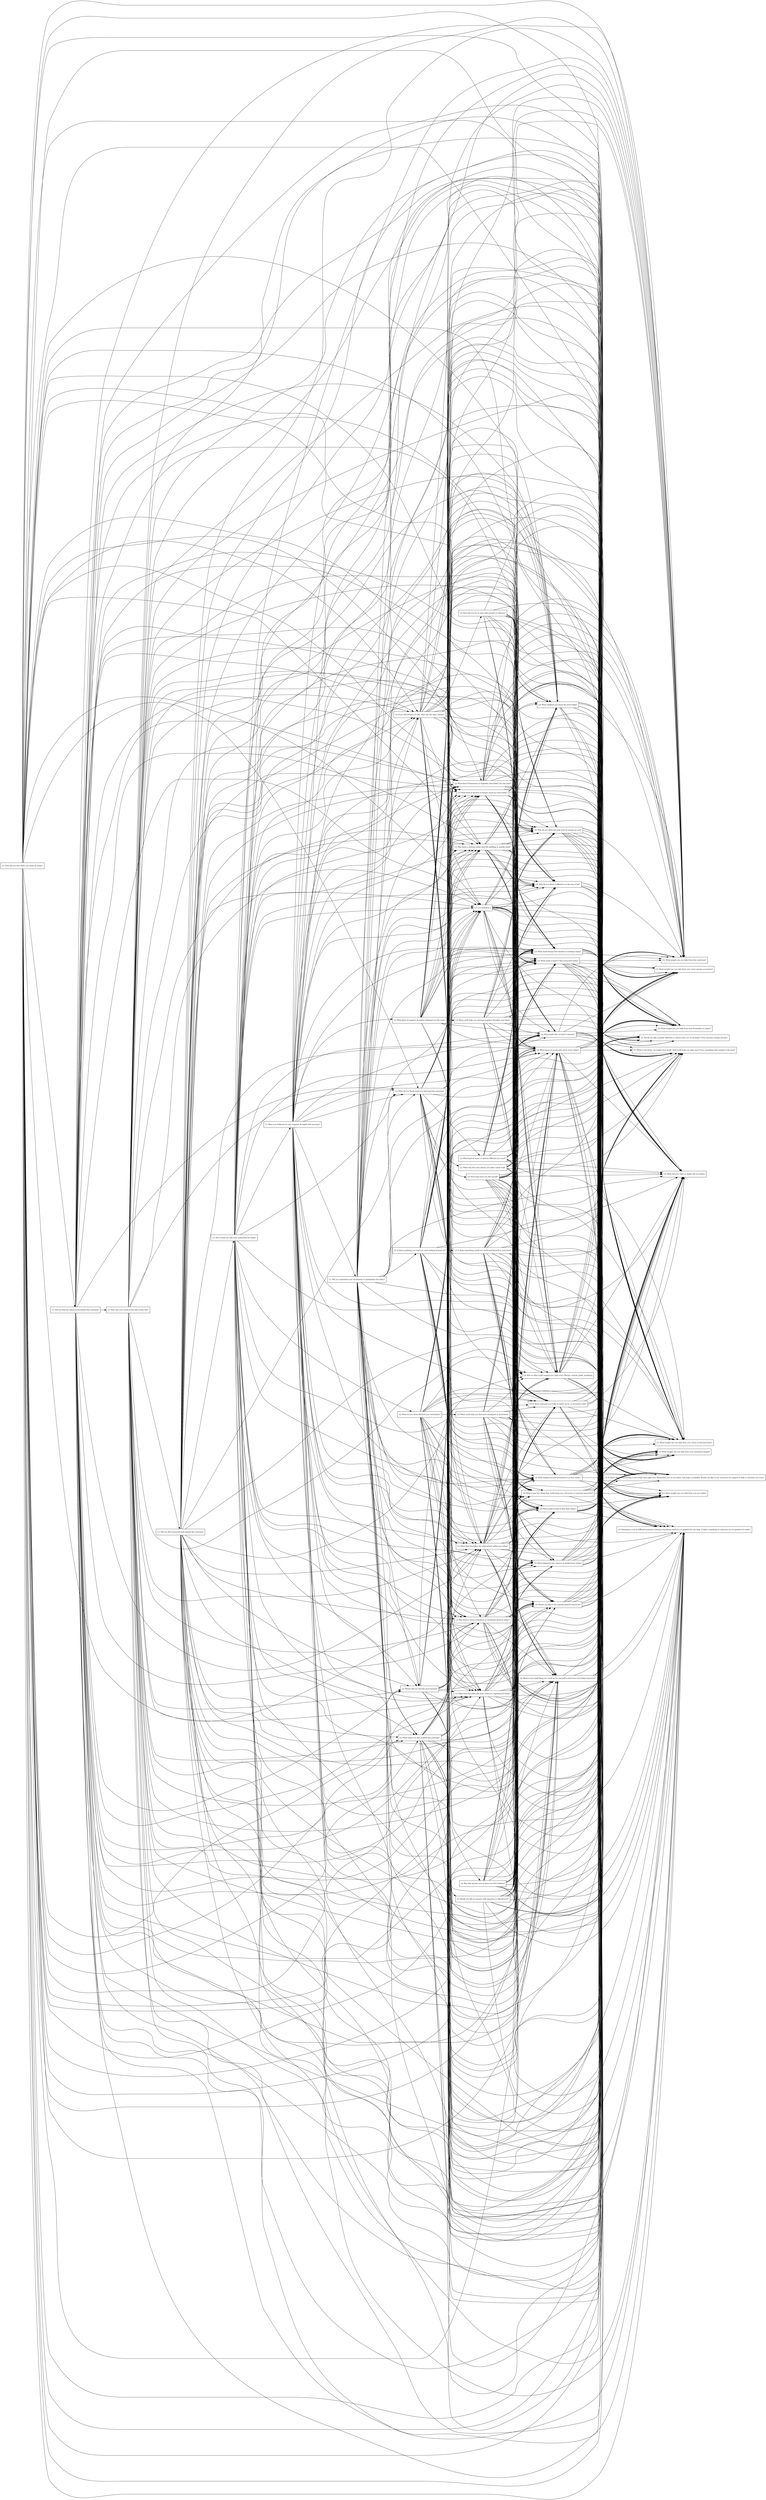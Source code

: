 digraph ZenFlow {
  rankdir=LR;
  node [shape=box, fontsize=10];
  L1_1 [label="L1: How did you feel when you woke up today?"];
  L1_2 [label="L1: Did you feel any physical discomfort this morning?"];
  L1_3 [label="L1: How was your mood at the start of the day?"];
  L1_4 [label="L1: Did you feel connected with people this morning?"];
  L1_5 [label="L1: How would you rate your motivation for today?"];
  L1_6 [label="L1: Were you bothered by any negative thoughts this morning?"];
  L1_7 [label="L1: Did you experience any excitement or anticipation for today?"];
  L2_1 [label="L2: What do you think made you feel tired this morning?"];
  L2_2 [label="L2: Where did you feel the most tension?"];
  L2_3 [label="L2: If you felt anxious or sad, what was the main reason?"];
  L2_4 [label="L2: What made you feel isolated this morning?"];
  L2_5 [label="L2: What do you think affected your motivation?"];
  L2_6 [label="L2: What kind of negative thoughts bothered you the most?"];
  L2_7 [label="L2: Is there anything you wish you were looking forward to?"];
  L3_1 [label="L3: What was the main reason you didn't sleep well?"];
  L3_2 [label="L3: What kind of stress or worries affected you most?"];
  L3_3 [label="L3: How long have you felt unwell?"];
  L3_4 [label="L3: Was this tension new or have you felt it before?"];
  L3_5 [label="L3: How did you try to cope with anxiety or sadness?"];
  L3_6 [label="L3: Would you like to connect with someone or talk about it?"];
  L3_7 [label="L3: What could help you feel more energized or motivated?"];
  L3_8 [label="L3: What could help you manage negative thoughts next time?"];
  L3_9 [label="L3: Is there something small you could look forward to tomorrow?"];
  L3_Anxious_Tension_2 [label="L3: What best describes the inner state you experienced today?"];
  L3_Calm_Clarity_Gratitude_6 [label="L3: What best describes the atmosphere within you today?"];
  L3_Confusion_1 [label="L3: L3-Confusion-1"];
  L3_Disconnected_7 [label="L3: Was there a sense of distance or emotional absence today?"];
  L3_Frustration_Anger_3 [label="L3: What kind of tension or friction stood out most today?"];
  L3_Joy_5 [label="L3: Was there a moment today that felt uplifting or quietly good?"];
  L3_Overload_Sadness_4 [label="L3: What kind of heaviness or depletion described your day best?"];
  L4_1 [label="L4: What is one small thing you could do for yourself to feel even a bit better tomorrow?"];
  L4_2 [label="L4: Who or what could support you right now? (Person, activity, habit, anything)"];
  L4_3 [label="L4: Would you like to set a gentle goal for tomorrow?"];
  L4_4 [label="L4: Is there someone you’d like to reach out to, or reconnect with?"];
  L4_5 [label="L4: What is one tiny thing that could bring you a bit of joy or meaning tomorrow?"];
  L4_Anxious_Tension_1 [label="L4: What triggered your tension or restlessness today?"];
  L4_Anxious_Tension_2 [label="L4: Why do you think it affected you the way it did?"];
  L4_Calm_Clarity_Gratitude_1 [label="L4: What helped you feel grounded or at ease today?"];
  L4_Confusion_1 [label="L4: What made it hard to feel clear today?"];
  L4_Disconnected_1 [label="L4: What made it hard to feel connected today?"];
  L4_Frustration_Anger_1 [label="L4: What made things feel blocked or irritating today?"];
  L4_Frustration_Anger_2 [label="L4: What made this so hard to tolerate?"];
  L4_Joy_1 [label="L4: What gave you a genuine sense of joy today?"];
  L4_Overload_Sadness_1 [label="L4: What weighed you down the most today?"];
  L4_Overload_Sadness_2 [label="L4: Why do you think this had such an impact on you?"];
  L5_1 [label="L5: It seems like you're having a very tough time right now. Remember, you're not alone, and help is available. Would you like to see resources for support or talk to someone you trust?"];
  L5_2 [label="L5: What is one thing—no matter how small—that could help you right now? Even something that worked in the past?"];
  L5_3 [label="L5: Would you like a gentle reflection or advice from our AI assistant? (Your answers remain private.)"];
  L5_4 [label="L5: Sometimes even in difficult moments, noticing something small you’re grateful for can help. Is there something or someone you’re grateful for today?"];
  L5_Anxious_Tension [label="L5: What insight can you take from your inner tension or anxiety?"];
  L5_Calm_Clarity_Gratitude [label="L5: What did your calm or clarity tell you today?"];
  L5_Confusion [label="L5: What insight can you take from this confusion?"];
  L5_Disconnected [label="L5: What insight can you take from your sense of disconnection?"];
  L5_Frustration_Anger [label="L5: What insight can you take from your frustration or anger?"];
  L5_Joy [label="L5: What insight can you take from your joy today?"];
  L5_Sadness_Overload [label="L5: What insight can you take from your emotional weight?"];
  L1_1 -> L2_1;
  L1_2 -> L2_1;
  L1_3 -> L2_1;
  L1_4 -> L2_1;
  L1_5 -> L2_1;
  L1_6 -> L2_1;
  L1_7 -> L2_1;
  L1_1 -> L2_2;
  L1_2 -> L2_2;
  L1_3 -> L2_2;
  L1_4 -> L2_2;
  L1_5 -> L2_2;
  L1_6 -> L2_2;
  L1_7 -> L2_2;
  L1_1 -> L2_3;
  L1_2 -> L2_3;
  L1_3 -> L2_3;
  L1_4 -> L2_3;
  L1_5 -> L2_3;
  L1_6 -> L2_3;
  L1_7 -> L2_3;
  L1_1 -> L2_4;
  L1_2 -> L2_4;
  L1_3 -> L2_4;
  L1_4 -> L2_4;
  L1_5 -> L2_4;
  L1_6 -> L2_4;
  L1_7 -> L2_4;
  L1_1 -> L3_Confusion_1;
  L1_2 -> L3_Confusion_1;
  L1_3 -> L3_Confusion_1;
  L1_4 -> L3_Confusion_1;
  L2_1 -> L3_Confusion_1;
  L2_2 -> L3_Confusion_1;
  L2_3 -> L3_Confusion_1;
  L2_4 -> L3_Confusion_1;
  L1_5 -> L3_Confusion_1;
  L1_6 -> L3_Confusion_1;
  L1_7 -> L3_Confusion_1;
  L2_5 -> L3_Confusion_1;
  L2_6 -> L3_Confusion_1;
  L2_7 -> L3_Confusion_1;
  L1_1 -> L3_Anxious_Tension_2;
  L1_2 -> L3_Anxious_Tension_2;
  L1_3 -> L3_Anxious_Tension_2;
  L1_4 -> L3_Anxious_Tension_2;
  L2_1 -> L3_Anxious_Tension_2;
  L2_2 -> L3_Anxious_Tension_2;
  L2_3 -> L3_Anxious_Tension_2;
  L2_4 -> L3_Anxious_Tension_2;
  L1_5 -> L3_Anxious_Tension_2;
  L1_6 -> L3_Anxious_Tension_2;
  L1_7 -> L3_Anxious_Tension_2;
  L2_5 -> L3_Anxious_Tension_2;
  L2_6 -> L3_Anxious_Tension_2;
  L2_7 -> L3_Anxious_Tension_2;
  L1_1 -> L3_Frustration_Anger_3;
  L1_2 -> L3_Frustration_Anger_3;
  L1_3 -> L3_Frustration_Anger_3;
  L1_4 -> L3_Frustration_Anger_3;
  L2_1 -> L3_Frustration_Anger_3;
  L2_2 -> L3_Frustration_Anger_3;
  L2_3 -> L3_Frustration_Anger_3;
  L2_4 -> L3_Frustration_Anger_3;
  L1_5 -> L3_Frustration_Anger_3;
  L1_6 -> L3_Frustration_Anger_3;
  L1_7 -> L3_Frustration_Anger_3;
  L2_5 -> L3_Frustration_Anger_3;
  L2_6 -> L3_Frustration_Anger_3;
  L2_7 -> L3_Frustration_Anger_3;
  L1_1 -> L3_Overload_Sadness_4;
  L1_2 -> L3_Overload_Sadness_4;
  L1_3 -> L3_Overload_Sadness_4;
  L1_4 -> L3_Overload_Sadness_4;
  L2_1 -> L3_Overload_Sadness_4;
  L2_2 -> L3_Overload_Sadness_4;
  L2_3 -> L3_Overload_Sadness_4;
  L2_4 -> L3_Overload_Sadness_4;
  L1_5 -> L3_Overload_Sadness_4;
  L1_6 -> L3_Overload_Sadness_4;
  L1_7 -> L3_Overload_Sadness_4;
  L2_5 -> L3_Overload_Sadness_4;
  L2_6 -> L3_Overload_Sadness_4;
  L2_7 -> L3_Overload_Sadness_4;
  L1_1 -> L3_Joy_5;
  L1_2 -> L3_Joy_5;
  L1_3 -> L3_Joy_5;
  L1_4 -> L3_Joy_5;
  L2_1 -> L3_Joy_5;
  L2_2 -> L3_Joy_5;
  L2_3 -> L3_Joy_5;
  L2_4 -> L3_Joy_5;
  L1_5 -> L3_Joy_5;
  L1_6 -> L3_Joy_5;
  L1_7 -> L3_Joy_5;
  L2_5 -> L3_Joy_5;
  L2_6 -> L3_Joy_5;
  L2_7 -> L3_Joy_5;
  L1_1 -> L3_Calm_Clarity_Gratitude_6;
  L1_2 -> L3_Calm_Clarity_Gratitude_6;
  L1_3 -> L3_Calm_Clarity_Gratitude_6;
  L1_4 -> L3_Calm_Clarity_Gratitude_6;
  L2_1 -> L3_Calm_Clarity_Gratitude_6;
  L2_2 -> L3_Calm_Clarity_Gratitude_6;
  L2_3 -> L3_Calm_Clarity_Gratitude_6;
  L2_4 -> L3_Calm_Clarity_Gratitude_6;
  L1_5 -> L3_Calm_Clarity_Gratitude_6;
  L1_6 -> L3_Calm_Clarity_Gratitude_6;
  L1_7 -> L3_Calm_Clarity_Gratitude_6;
  L2_5 -> L3_Calm_Clarity_Gratitude_6;
  L2_6 -> L3_Calm_Clarity_Gratitude_6;
  L2_7 -> L3_Calm_Clarity_Gratitude_6;
  L1_1 -> L3_Disconnected_7;
  L1_2 -> L3_Disconnected_7;
  L1_3 -> L3_Disconnected_7;
  L1_4 -> L3_Disconnected_7;
  L2_1 -> L3_Disconnected_7;
  L2_2 -> L3_Disconnected_7;
  L2_3 -> L3_Disconnected_7;
  L2_4 -> L3_Disconnected_7;
  L1_5 -> L3_Disconnected_7;
  L1_6 -> L3_Disconnected_7;
  L1_7 -> L3_Disconnected_7;
  L2_5 -> L3_Disconnected_7;
  L2_6 -> L3_Disconnected_7;
  L2_7 -> L3_Disconnected_7;
  L1_1 -> L4_Confusion_1;
  L1_2 -> L4_Confusion_1;
  L1_3 -> L4_Confusion_1;
  L1_4 -> L4_Confusion_1;
  L2_1 -> L4_Confusion_1;
  L2_2 -> L4_Confusion_1;
  L2_3 -> L4_Confusion_1;
  L2_4 -> L4_Confusion_1;
  L3_Confusion_1 -> L4_Confusion_1;
  L3_Anxious_Tension_2 -> L4_Confusion_1;
  L3_Frustration_Anger_3 -> L4_Confusion_1;
  L3_Overload_Sadness_4 -> L4_Confusion_1;
  L3_Joy_5 -> L4_Confusion_1;
  L3_Calm_Clarity_Gratitude_6 -> L4_Confusion_1;
  L3_Disconnected_7 -> L4_Confusion_1;
  L1_5 -> L4_Confusion_1;
  L1_6 -> L4_Confusion_1;
  L1_7 -> L4_Confusion_1;
  L2_5 -> L4_Confusion_1;
  L2_6 -> L4_Confusion_1;
  L2_7 -> L4_Confusion_1;
  L3_1 -> L4_Confusion_1;
  L3_2 -> L4_Confusion_1;
  L3_3 -> L4_Confusion_1;
  L3_4 -> L4_Confusion_1;
  L3_5 -> L4_Confusion_1;
  L3_6 -> L4_Confusion_1;
  L3_7 -> L4_Confusion_1;
  L3_8 -> L4_Confusion_1;
  L3_9 -> L4_Confusion_1;
  L1_1 -> L4_Anxious_Tension_1;
  L1_2 -> L4_Anxious_Tension_1;
  L1_3 -> L4_Anxious_Tension_1;
  L1_4 -> L4_Anxious_Tension_1;
  L2_1 -> L4_Anxious_Tension_1;
  L2_2 -> L4_Anxious_Tension_1;
  L2_3 -> L4_Anxious_Tension_1;
  L2_4 -> L4_Anxious_Tension_1;
  L3_Confusion_1 -> L4_Anxious_Tension_1;
  L3_Anxious_Tension_2 -> L4_Anxious_Tension_1;
  L3_Frustration_Anger_3 -> L4_Anxious_Tension_1;
  L3_Overload_Sadness_4 -> L4_Anxious_Tension_1;
  L3_Joy_5 -> L4_Anxious_Tension_1;
  L3_Calm_Clarity_Gratitude_6 -> L4_Anxious_Tension_1;
  L3_Disconnected_7 -> L4_Anxious_Tension_1;
  L1_5 -> L4_Anxious_Tension_1;
  L1_6 -> L4_Anxious_Tension_1;
  L1_7 -> L4_Anxious_Tension_1;
  L2_5 -> L4_Anxious_Tension_1;
  L2_6 -> L4_Anxious_Tension_1;
  L2_7 -> L4_Anxious_Tension_1;
  L3_1 -> L4_Anxious_Tension_1;
  L3_2 -> L4_Anxious_Tension_1;
  L3_3 -> L4_Anxious_Tension_1;
  L3_4 -> L4_Anxious_Tension_1;
  L3_5 -> L4_Anxious_Tension_1;
  L3_6 -> L4_Anxious_Tension_1;
  L3_7 -> L4_Anxious_Tension_1;
  L3_8 -> L4_Anxious_Tension_1;
  L3_9 -> L4_Anxious_Tension_1;
  L1_1 -> L4_Anxious_Tension_2;
  L1_2 -> L4_Anxious_Tension_2;
  L1_3 -> L4_Anxious_Tension_2;
  L1_4 -> L4_Anxious_Tension_2;
  L2_1 -> L4_Anxious_Tension_2;
  L2_2 -> L4_Anxious_Tension_2;
  L2_3 -> L4_Anxious_Tension_2;
  L2_4 -> L4_Anxious_Tension_2;
  L3_Confusion_1 -> L4_Anxious_Tension_2;
  L3_Anxious_Tension_2 -> L4_Anxious_Tension_2;
  L3_Frustration_Anger_3 -> L4_Anxious_Tension_2;
  L3_Overload_Sadness_4 -> L4_Anxious_Tension_2;
  L3_Joy_5 -> L4_Anxious_Tension_2;
  L3_Calm_Clarity_Gratitude_6 -> L4_Anxious_Tension_2;
  L3_Disconnected_7 -> L4_Anxious_Tension_2;
  L1_5 -> L4_Anxious_Tension_2;
  L1_6 -> L4_Anxious_Tension_2;
  L1_7 -> L4_Anxious_Tension_2;
  L2_5 -> L4_Anxious_Tension_2;
  L2_6 -> L4_Anxious_Tension_2;
  L2_7 -> L4_Anxious_Tension_2;
  L3_1 -> L4_Anxious_Tension_2;
  L3_2 -> L4_Anxious_Tension_2;
  L3_3 -> L4_Anxious_Tension_2;
  L3_4 -> L4_Anxious_Tension_2;
  L3_5 -> L4_Anxious_Tension_2;
  L3_6 -> L4_Anxious_Tension_2;
  L3_7 -> L4_Anxious_Tension_2;
  L3_8 -> L4_Anxious_Tension_2;
  L3_9 -> L4_Anxious_Tension_2;
  L1_1 -> L4_Frustration_Anger_1;
  L1_2 -> L4_Frustration_Anger_1;
  L1_3 -> L4_Frustration_Anger_1;
  L1_4 -> L4_Frustration_Anger_1;
  L2_1 -> L4_Frustration_Anger_1;
  L2_2 -> L4_Frustration_Anger_1;
  L2_3 -> L4_Frustration_Anger_1;
  L2_4 -> L4_Frustration_Anger_1;
  L3_Confusion_1 -> L4_Frustration_Anger_1;
  L3_Anxious_Tension_2 -> L4_Frustration_Anger_1;
  L3_Frustration_Anger_3 -> L4_Frustration_Anger_1;
  L3_Overload_Sadness_4 -> L4_Frustration_Anger_1;
  L3_Joy_5 -> L4_Frustration_Anger_1;
  L3_Calm_Clarity_Gratitude_6 -> L4_Frustration_Anger_1;
  L3_Disconnected_7 -> L4_Frustration_Anger_1;
  L1_5 -> L4_Frustration_Anger_1;
  L1_6 -> L4_Frustration_Anger_1;
  L1_7 -> L4_Frustration_Anger_1;
  L2_5 -> L4_Frustration_Anger_1;
  L2_6 -> L4_Frustration_Anger_1;
  L2_7 -> L4_Frustration_Anger_1;
  L3_1 -> L4_Frustration_Anger_1;
  L3_2 -> L4_Frustration_Anger_1;
  L3_3 -> L4_Frustration_Anger_1;
  L3_4 -> L4_Frustration_Anger_1;
  L3_5 -> L4_Frustration_Anger_1;
  L3_6 -> L4_Frustration_Anger_1;
  L3_7 -> L4_Frustration_Anger_1;
  L3_8 -> L4_Frustration_Anger_1;
  L3_9 -> L4_Frustration_Anger_1;
  L1_1 -> L4_Frustration_Anger_2;
  L1_2 -> L4_Frustration_Anger_2;
  L1_3 -> L4_Frustration_Anger_2;
  L1_4 -> L4_Frustration_Anger_2;
  L2_1 -> L4_Frustration_Anger_2;
  L2_2 -> L4_Frustration_Anger_2;
  L2_3 -> L4_Frustration_Anger_2;
  L2_4 -> L4_Frustration_Anger_2;
  L3_Confusion_1 -> L4_Frustration_Anger_2;
  L3_Anxious_Tension_2 -> L4_Frustration_Anger_2;
  L3_Frustration_Anger_3 -> L4_Frustration_Anger_2;
  L3_Overload_Sadness_4 -> L4_Frustration_Anger_2;
  L3_Joy_5 -> L4_Frustration_Anger_2;
  L3_Calm_Clarity_Gratitude_6 -> L4_Frustration_Anger_2;
  L3_Disconnected_7 -> L4_Frustration_Anger_2;
  L1_5 -> L4_Frustration_Anger_2;
  L1_6 -> L4_Frustration_Anger_2;
  L1_7 -> L4_Frustration_Anger_2;
  L2_5 -> L4_Frustration_Anger_2;
  L2_6 -> L4_Frustration_Anger_2;
  L2_7 -> L4_Frustration_Anger_2;
  L3_1 -> L4_Frustration_Anger_2;
  L3_2 -> L4_Frustration_Anger_2;
  L3_3 -> L4_Frustration_Anger_2;
  L3_4 -> L4_Frustration_Anger_2;
  L3_5 -> L4_Frustration_Anger_2;
  L3_6 -> L4_Frustration_Anger_2;
  L3_7 -> L4_Frustration_Anger_2;
  L3_8 -> L4_Frustration_Anger_2;
  L3_9 -> L4_Frustration_Anger_2;
  L1_1 -> L4_Overload_Sadness_1;
  L1_2 -> L4_Overload_Sadness_1;
  L1_3 -> L4_Overload_Sadness_1;
  L1_4 -> L4_Overload_Sadness_1;
  L2_1 -> L4_Overload_Sadness_1;
  L2_2 -> L4_Overload_Sadness_1;
  L2_3 -> L4_Overload_Sadness_1;
  L2_4 -> L4_Overload_Sadness_1;
  L3_Confusion_1 -> L4_Overload_Sadness_1;
  L3_Anxious_Tension_2 -> L4_Overload_Sadness_1;
  L3_Frustration_Anger_3 -> L4_Overload_Sadness_1;
  L3_Overload_Sadness_4 -> L4_Overload_Sadness_1;
  L3_Joy_5 -> L4_Overload_Sadness_1;
  L3_Calm_Clarity_Gratitude_6 -> L4_Overload_Sadness_1;
  L3_Disconnected_7 -> L4_Overload_Sadness_1;
  L1_5 -> L4_Overload_Sadness_1;
  L1_6 -> L4_Overload_Sadness_1;
  L1_7 -> L4_Overload_Sadness_1;
  L2_5 -> L4_Overload_Sadness_1;
  L2_6 -> L4_Overload_Sadness_1;
  L2_7 -> L4_Overload_Sadness_1;
  L3_1 -> L4_Overload_Sadness_1;
  L3_2 -> L4_Overload_Sadness_1;
  L3_3 -> L4_Overload_Sadness_1;
  L3_4 -> L4_Overload_Sadness_1;
  L3_5 -> L4_Overload_Sadness_1;
  L3_6 -> L4_Overload_Sadness_1;
  L3_7 -> L4_Overload_Sadness_1;
  L3_8 -> L4_Overload_Sadness_1;
  L3_9 -> L4_Overload_Sadness_1;
  L1_1 -> L4_Overload_Sadness_2;
  L1_2 -> L4_Overload_Sadness_2;
  L1_3 -> L4_Overload_Sadness_2;
  L1_4 -> L4_Overload_Sadness_2;
  L2_1 -> L4_Overload_Sadness_2;
  L2_2 -> L4_Overload_Sadness_2;
  L2_3 -> L4_Overload_Sadness_2;
  L2_4 -> L4_Overload_Sadness_2;
  L3_Confusion_1 -> L4_Overload_Sadness_2;
  L3_Anxious_Tension_2 -> L4_Overload_Sadness_2;
  L3_Frustration_Anger_3 -> L4_Overload_Sadness_2;
  L3_Overload_Sadness_4 -> L4_Overload_Sadness_2;
  L3_Joy_5 -> L4_Overload_Sadness_2;
  L3_Calm_Clarity_Gratitude_6 -> L4_Overload_Sadness_2;
  L3_Disconnected_7 -> L4_Overload_Sadness_2;
  L1_5 -> L4_Overload_Sadness_2;
  L1_6 -> L4_Overload_Sadness_2;
  L1_7 -> L4_Overload_Sadness_2;
  L2_5 -> L4_Overload_Sadness_2;
  L2_6 -> L4_Overload_Sadness_2;
  L2_7 -> L4_Overload_Sadness_2;
  L3_1 -> L4_Overload_Sadness_2;
  L3_2 -> L4_Overload_Sadness_2;
  L3_3 -> L4_Overload_Sadness_2;
  L3_4 -> L4_Overload_Sadness_2;
  L3_5 -> L4_Overload_Sadness_2;
  L3_6 -> L4_Overload_Sadness_2;
  L3_7 -> L4_Overload_Sadness_2;
  L3_8 -> L4_Overload_Sadness_2;
  L3_9 -> L4_Overload_Sadness_2;
  L1_1 -> L4_Joy_1;
  L1_2 -> L4_Joy_1;
  L1_3 -> L4_Joy_1;
  L1_4 -> L4_Joy_1;
  L2_1 -> L4_Joy_1;
  L2_2 -> L4_Joy_1;
  L2_3 -> L4_Joy_1;
  L2_4 -> L4_Joy_1;
  L3_Confusion_1 -> L4_Joy_1;
  L3_Anxious_Tension_2 -> L4_Joy_1;
  L3_Frustration_Anger_3 -> L4_Joy_1;
  L3_Overload_Sadness_4 -> L4_Joy_1;
  L3_Joy_5 -> L4_Joy_1;
  L3_Calm_Clarity_Gratitude_6 -> L4_Joy_1;
  L3_Disconnected_7 -> L4_Joy_1;
  L1_5 -> L4_Joy_1;
  L1_6 -> L4_Joy_1;
  L1_7 -> L4_Joy_1;
  L2_5 -> L4_Joy_1;
  L2_6 -> L4_Joy_1;
  L2_7 -> L4_Joy_1;
  L3_1 -> L4_Joy_1;
  L3_2 -> L4_Joy_1;
  L3_3 -> L4_Joy_1;
  L3_4 -> L4_Joy_1;
  L3_5 -> L4_Joy_1;
  L3_6 -> L4_Joy_1;
  L3_7 -> L4_Joy_1;
  L3_8 -> L4_Joy_1;
  L3_9 -> L4_Joy_1;
  L1_1 -> L4_Calm_Clarity_Gratitude_1;
  L1_2 -> L4_Calm_Clarity_Gratitude_1;
  L1_3 -> L4_Calm_Clarity_Gratitude_1;
  L1_4 -> L4_Calm_Clarity_Gratitude_1;
  L2_1 -> L4_Calm_Clarity_Gratitude_1;
  L2_2 -> L4_Calm_Clarity_Gratitude_1;
  L2_3 -> L4_Calm_Clarity_Gratitude_1;
  L2_4 -> L4_Calm_Clarity_Gratitude_1;
  L3_Confusion_1 -> L4_Calm_Clarity_Gratitude_1;
  L3_Anxious_Tension_2 -> L4_Calm_Clarity_Gratitude_1;
  L3_Frustration_Anger_3 -> L4_Calm_Clarity_Gratitude_1;
  L3_Overload_Sadness_4 -> L4_Calm_Clarity_Gratitude_1;
  L3_Joy_5 -> L4_Calm_Clarity_Gratitude_1;
  L3_Calm_Clarity_Gratitude_6 -> L4_Calm_Clarity_Gratitude_1;
  L3_Disconnected_7 -> L4_Calm_Clarity_Gratitude_1;
  L1_5 -> L4_Calm_Clarity_Gratitude_1;
  L1_6 -> L4_Calm_Clarity_Gratitude_1;
  L1_7 -> L4_Calm_Clarity_Gratitude_1;
  L2_5 -> L4_Calm_Clarity_Gratitude_1;
  L2_6 -> L4_Calm_Clarity_Gratitude_1;
  L2_7 -> L4_Calm_Clarity_Gratitude_1;
  L3_1 -> L4_Calm_Clarity_Gratitude_1;
  L3_2 -> L4_Calm_Clarity_Gratitude_1;
  L3_3 -> L4_Calm_Clarity_Gratitude_1;
  L3_4 -> L4_Calm_Clarity_Gratitude_1;
  L3_5 -> L4_Calm_Clarity_Gratitude_1;
  L3_6 -> L4_Calm_Clarity_Gratitude_1;
  L3_7 -> L4_Calm_Clarity_Gratitude_1;
  L3_8 -> L4_Calm_Clarity_Gratitude_1;
  L3_9 -> L4_Calm_Clarity_Gratitude_1;
  L1_1 -> L4_Disconnected_1;
  L1_2 -> L4_Disconnected_1;
  L1_3 -> L4_Disconnected_1;
  L1_4 -> L4_Disconnected_1;
  L2_1 -> L4_Disconnected_1;
  L2_2 -> L4_Disconnected_1;
  L2_3 -> L4_Disconnected_1;
  L2_4 -> L4_Disconnected_1;
  L3_Confusion_1 -> L4_Disconnected_1;
  L3_Anxious_Tension_2 -> L4_Disconnected_1;
  L3_Frustration_Anger_3 -> L4_Disconnected_1;
  L3_Overload_Sadness_4 -> L4_Disconnected_1;
  L3_Joy_5 -> L4_Disconnected_1;
  L3_Calm_Clarity_Gratitude_6 -> L4_Disconnected_1;
  L3_Disconnected_7 -> L4_Disconnected_1;
  L1_5 -> L4_Disconnected_1;
  L1_6 -> L4_Disconnected_1;
  L1_7 -> L4_Disconnected_1;
  L2_5 -> L4_Disconnected_1;
  L2_6 -> L4_Disconnected_1;
  L2_7 -> L4_Disconnected_1;
  L3_1 -> L4_Disconnected_1;
  L3_2 -> L4_Disconnected_1;
  L3_3 -> L4_Disconnected_1;
  L3_4 -> L4_Disconnected_1;
  L3_5 -> L4_Disconnected_1;
  L3_6 -> L4_Disconnected_1;
  L3_7 -> L4_Disconnected_1;
  L3_8 -> L4_Disconnected_1;
  L3_9 -> L4_Disconnected_1;
  L1_1 -> L5_Confusion;
  L1_2 -> L5_Confusion;
  L1_3 -> L5_Confusion;
  L1_4 -> L5_Confusion;
  L2_1 -> L5_Confusion;
  L2_2 -> L5_Confusion;
  L2_3 -> L5_Confusion;
  L2_4 -> L5_Confusion;
  L3_Confusion_1 -> L5_Confusion;
  L3_Anxious_Tension_2 -> L5_Confusion;
  L3_Frustration_Anger_3 -> L5_Confusion;
  L3_Overload_Sadness_4 -> L5_Confusion;
  L3_Joy_5 -> L5_Confusion;
  L3_Calm_Clarity_Gratitude_6 -> L5_Confusion;
  L3_Disconnected_7 -> L5_Confusion;
  L4_Confusion_1 -> L5_Confusion;
  L4_Anxious_Tension_1 -> L5_Confusion;
  L4_Anxious_Tension_2 -> L5_Confusion;
  L4_Frustration_Anger_1 -> L5_Confusion;
  L4_Frustration_Anger_2 -> L5_Confusion;
  L4_Overload_Sadness_1 -> L5_Confusion;
  L4_Overload_Sadness_2 -> L5_Confusion;
  L4_Joy_1 -> L5_Confusion;
  L4_Calm_Clarity_Gratitude_1 -> L5_Confusion;
  L4_Disconnected_1 -> L5_Confusion;
  L1_5 -> L5_Confusion;
  L1_6 -> L5_Confusion;
  L1_7 -> L5_Confusion;
  L2_5 -> L5_Confusion;
  L2_6 -> L5_Confusion;
  L2_7 -> L5_Confusion;
  L3_1 -> L5_Confusion;
  L3_2 -> L5_Confusion;
  L3_3 -> L5_Confusion;
  L3_4 -> L5_Confusion;
  L3_5 -> L5_Confusion;
  L3_6 -> L5_Confusion;
  L3_7 -> L5_Confusion;
  L3_8 -> L5_Confusion;
  L3_9 -> L5_Confusion;
  L4_1 -> L5_Confusion;
  L4_2 -> L5_Confusion;
  L4_3 -> L5_Confusion;
  L4_4 -> L5_Confusion;
  L4_5 -> L5_Confusion;
  L1_1 -> L5_Anxious_Tension;
  L1_2 -> L5_Anxious_Tension;
  L1_3 -> L5_Anxious_Tension;
  L1_4 -> L5_Anxious_Tension;
  L2_1 -> L5_Anxious_Tension;
  L2_2 -> L5_Anxious_Tension;
  L2_3 -> L5_Anxious_Tension;
  L2_4 -> L5_Anxious_Tension;
  L3_Confusion_1 -> L5_Anxious_Tension;
  L3_Anxious_Tension_2 -> L5_Anxious_Tension;
  L3_Frustration_Anger_3 -> L5_Anxious_Tension;
  L3_Overload_Sadness_4 -> L5_Anxious_Tension;
  L3_Joy_5 -> L5_Anxious_Tension;
  L3_Calm_Clarity_Gratitude_6 -> L5_Anxious_Tension;
  L3_Disconnected_7 -> L5_Anxious_Tension;
  L4_Confusion_1 -> L5_Anxious_Tension;
  L4_Anxious_Tension_1 -> L5_Anxious_Tension;
  L4_Anxious_Tension_2 -> L5_Anxious_Tension;
  L4_Frustration_Anger_1 -> L5_Anxious_Tension;
  L4_Frustration_Anger_2 -> L5_Anxious_Tension;
  L4_Overload_Sadness_1 -> L5_Anxious_Tension;
  L4_Overload_Sadness_2 -> L5_Anxious_Tension;
  L4_Joy_1 -> L5_Anxious_Tension;
  L4_Calm_Clarity_Gratitude_1 -> L5_Anxious_Tension;
  L4_Disconnected_1 -> L5_Anxious_Tension;
  L1_5 -> L5_Anxious_Tension;
  L1_6 -> L5_Anxious_Tension;
  L1_7 -> L5_Anxious_Tension;
  L2_5 -> L5_Anxious_Tension;
  L2_6 -> L5_Anxious_Tension;
  L2_7 -> L5_Anxious_Tension;
  L3_1 -> L5_Anxious_Tension;
  L3_2 -> L5_Anxious_Tension;
  L3_3 -> L5_Anxious_Tension;
  L3_4 -> L5_Anxious_Tension;
  L3_5 -> L5_Anxious_Tension;
  L3_6 -> L5_Anxious_Tension;
  L3_7 -> L5_Anxious_Tension;
  L3_8 -> L5_Anxious_Tension;
  L3_9 -> L5_Anxious_Tension;
  L4_1 -> L5_Anxious_Tension;
  L4_2 -> L5_Anxious_Tension;
  L4_3 -> L5_Anxious_Tension;
  L4_4 -> L5_Anxious_Tension;
  L4_5 -> L5_Anxious_Tension;
  L1_1 -> L5_Frustration_Anger;
  L1_2 -> L5_Frustration_Anger;
  L1_3 -> L5_Frustration_Anger;
  L1_4 -> L5_Frustration_Anger;
  L2_1 -> L5_Frustration_Anger;
  L2_2 -> L5_Frustration_Anger;
  L2_3 -> L5_Frustration_Anger;
  L2_4 -> L5_Frustration_Anger;
  L3_Confusion_1 -> L5_Frustration_Anger;
  L3_Anxious_Tension_2 -> L5_Frustration_Anger;
  L3_Frustration_Anger_3 -> L5_Frustration_Anger;
  L3_Overload_Sadness_4 -> L5_Frustration_Anger;
  L3_Joy_5 -> L5_Frustration_Anger;
  L3_Calm_Clarity_Gratitude_6 -> L5_Frustration_Anger;
  L3_Disconnected_7 -> L5_Frustration_Anger;
  L4_Confusion_1 -> L5_Frustration_Anger;
  L4_Anxious_Tension_1 -> L5_Frustration_Anger;
  L4_Anxious_Tension_2 -> L5_Frustration_Anger;
  L4_Frustration_Anger_1 -> L5_Frustration_Anger;
  L4_Frustration_Anger_2 -> L5_Frustration_Anger;
  L4_Overload_Sadness_1 -> L5_Frustration_Anger;
  L4_Overload_Sadness_2 -> L5_Frustration_Anger;
  L4_Joy_1 -> L5_Frustration_Anger;
  L4_Calm_Clarity_Gratitude_1 -> L5_Frustration_Anger;
  L4_Disconnected_1 -> L5_Frustration_Anger;
  L1_5 -> L5_Frustration_Anger;
  L1_6 -> L5_Frustration_Anger;
  L1_7 -> L5_Frustration_Anger;
  L2_5 -> L5_Frustration_Anger;
  L2_6 -> L5_Frustration_Anger;
  L2_7 -> L5_Frustration_Anger;
  L3_1 -> L5_Frustration_Anger;
  L3_2 -> L5_Frustration_Anger;
  L3_3 -> L5_Frustration_Anger;
  L3_4 -> L5_Frustration_Anger;
  L3_5 -> L5_Frustration_Anger;
  L3_6 -> L5_Frustration_Anger;
  L3_7 -> L5_Frustration_Anger;
  L3_8 -> L5_Frustration_Anger;
  L3_9 -> L5_Frustration_Anger;
  L4_1 -> L5_Frustration_Anger;
  L4_2 -> L5_Frustration_Anger;
  L4_3 -> L5_Frustration_Anger;
  L4_4 -> L5_Frustration_Anger;
  L4_5 -> L5_Frustration_Anger;
  L1_1 -> L5_Sadness_Overload;
  L1_2 -> L5_Sadness_Overload;
  L1_3 -> L5_Sadness_Overload;
  L1_4 -> L5_Sadness_Overload;
  L2_1 -> L5_Sadness_Overload;
  L2_2 -> L5_Sadness_Overload;
  L2_3 -> L5_Sadness_Overload;
  L2_4 -> L5_Sadness_Overload;
  L3_Confusion_1 -> L5_Sadness_Overload;
  L3_Anxious_Tension_2 -> L5_Sadness_Overload;
  L3_Frustration_Anger_3 -> L5_Sadness_Overload;
  L3_Overload_Sadness_4 -> L5_Sadness_Overload;
  L3_Joy_5 -> L5_Sadness_Overload;
  L3_Calm_Clarity_Gratitude_6 -> L5_Sadness_Overload;
  L3_Disconnected_7 -> L5_Sadness_Overload;
  L4_Confusion_1 -> L5_Sadness_Overload;
  L4_Anxious_Tension_1 -> L5_Sadness_Overload;
  L4_Anxious_Tension_2 -> L5_Sadness_Overload;
  L4_Frustration_Anger_1 -> L5_Sadness_Overload;
  L4_Frustration_Anger_2 -> L5_Sadness_Overload;
  L4_Overload_Sadness_1 -> L5_Sadness_Overload;
  L4_Overload_Sadness_2 -> L5_Sadness_Overload;
  L4_Joy_1 -> L5_Sadness_Overload;
  L4_Calm_Clarity_Gratitude_1 -> L5_Sadness_Overload;
  L4_Disconnected_1 -> L5_Sadness_Overload;
  L1_5 -> L5_Sadness_Overload;
  L1_6 -> L5_Sadness_Overload;
  L1_7 -> L5_Sadness_Overload;
  L2_5 -> L5_Sadness_Overload;
  L2_6 -> L5_Sadness_Overload;
  L2_7 -> L5_Sadness_Overload;
  L3_1 -> L5_Sadness_Overload;
  L3_2 -> L5_Sadness_Overload;
  L3_3 -> L5_Sadness_Overload;
  L3_4 -> L5_Sadness_Overload;
  L3_5 -> L5_Sadness_Overload;
  L3_6 -> L5_Sadness_Overload;
  L3_7 -> L5_Sadness_Overload;
  L3_8 -> L5_Sadness_Overload;
  L3_9 -> L5_Sadness_Overload;
  L4_1 -> L5_Sadness_Overload;
  L4_2 -> L5_Sadness_Overload;
  L4_3 -> L5_Sadness_Overload;
  L4_4 -> L5_Sadness_Overload;
  L4_5 -> L5_Sadness_Overload;
  L1_1 -> L5_Disconnected;
  L1_2 -> L5_Disconnected;
  L1_3 -> L5_Disconnected;
  L1_4 -> L5_Disconnected;
  L2_1 -> L5_Disconnected;
  L2_2 -> L5_Disconnected;
  L2_3 -> L5_Disconnected;
  L2_4 -> L5_Disconnected;
  L3_Confusion_1 -> L5_Disconnected;
  L3_Anxious_Tension_2 -> L5_Disconnected;
  L3_Frustration_Anger_3 -> L5_Disconnected;
  L3_Overload_Sadness_4 -> L5_Disconnected;
  L3_Joy_5 -> L5_Disconnected;
  L3_Calm_Clarity_Gratitude_6 -> L5_Disconnected;
  L3_Disconnected_7 -> L5_Disconnected;
  L4_Confusion_1 -> L5_Disconnected;
  L4_Anxious_Tension_1 -> L5_Disconnected;
  L4_Anxious_Tension_2 -> L5_Disconnected;
  L4_Frustration_Anger_1 -> L5_Disconnected;
  L4_Frustration_Anger_2 -> L5_Disconnected;
  L4_Overload_Sadness_1 -> L5_Disconnected;
  L4_Overload_Sadness_2 -> L5_Disconnected;
  L4_Joy_1 -> L5_Disconnected;
  L4_Calm_Clarity_Gratitude_1 -> L5_Disconnected;
  L4_Disconnected_1 -> L5_Disconnected;
  L1_5 -> L5_Disconnected;
  L1_6 -> L5_Disconnected;
  L1_7 -> L5_Disconnected;
  L2_5 -> L5_Disconnected;
  L2_6 -> L5_Disconnected;
  L2_7 -> L5_Disconnected;
  L3_1 -> L5_Disconnected;
  L3_2 -> L5_Disconnected;
  L3_3 -> L5_Disconnected;
  L3_4 -> L5_Disconnected;
  L3_5 -> L5_Disconnected;
  L3_6 -> L5_Disconnected;
  L3_7 -> L5_Disconnected;
  L3_8 -> L5_Disconnected;
  L3_9 -> L5_Disconnected;
  L4_1 -> L5_Disconnected;
  L4_2 -> L5_Disconnected;
  L4_3 -> L5_Disconnected;
  L4_4 -> L5_Disconnected;
  L4_5 -> L5_Disconnected;
  L1_1 -> L5_Calm_Clarity_Gratitude;
  L1_2 -> L5_Calm_Clarity_Gratitude;
  L1_3 -> L5_Calm_Clarity_Gratitude;
  L1_4 -> L5_Calm_Clarity_Gratitude;
  L2_1 -> L5_Calm_Clarity_Gratitude;
  L2_2 -> L5_Calm_Clarity_Gratitude;
  L2_3 -> L5_Calm_Clarity_Gratitude;
  L2_4 -> L5_Calm_Clarity_Gratitude;
  L3_Confusion_1 -> L5_Calm_Clarity_Gratitude;
  L3_Anxious_Tension_2 -> L5_Calm_Clarity_Gratitude;
  L3_Frustration_Anger_3 -> L5_Calm_Clarity_Gratitude;
  L3_Overload_Sadness_4 -> L5_Calm_Clarity_Gratitude;
  L3_Joy_5 -> L5_Calm_Clarity_Gratitude;
  L3_Calm_Clarity_Gratitude_6 -> L5_Calm_Clarity_Gratitude;
  L3_Disconnected_7 -> L5_Calm_Clarity_Gratitude;
  L4_Confusion_1 -> L5_Calm_Clarity_Gratitude;
  L4_Anxious_Tension_1 -> L5_Calm_Clarity_Gratitude;
  L4_Anxious_Tension_2 -> L5_Calm_Clarity_Gratitude;
  L4_Frustration_Anger_1 -> L5_Calm_Clarity_Gratitude;
  L4_Frustration_Anger_2 -> L5_Calm_Clarity_Gratitude;
  L4_Overload_Sadness_1 -> L5_Calm_Clarity_Gratitude;
  L4_Overload_Sadness_2 -> L5_Calm_Clarity_Gratitude;
  L4_Joy_1 -> L5_Calm_Clarity_Gratitude;
  L4_Calm_Clarity_Gratitude_1 -> L5_Calm_Clarity_Gratitude;
  L4_Disconnected_1 -> L5_Calm_Clarity_Gratitude;
  L1_5 -> L5_Calm_Clarity_Gratitude;
  L1_6 -> L5_Calm_Clarity_Gratitude;
  L1_7 -> L5_Calm_Clarity_Gratitude;
  L2_5 -> L5_Calm_Clarity_Gratitude;
  L2_6 -> L5_Calm_Clarity_Gratitude;
  L2_7 -> L5_Calm_Clarity_Gratitude;
  L3_1 -> L5_Calm_Clarity_Gratitude;
  L3_2 -> L5_Calm_Clarity_Gratitude;
  L3_3 -> L5_Calm_Clarity_Gratitude;
  L3_4 -> L5_Calm_Clarity_Gratitude;
  L3_5 -> L5_Calm_Clarity_Gratitude;
  L3_6 -> L5_Calm_Clarity_Gratitude;
  L3_7 -> L5_Calm_Clarity_Gratitude;
  L3_8 -> L5_Calm_Clarity_Gratitude;
  L3_9 -> L5_Calm_Clarity_Gratitude;
  L4_1 -> L5_Calm_Clarity_Gratitude;
  L4_2 -> L5_Calm_Clarity_Gratitude;
  L4_3 -> L5_Calm_Clarity_Gratitude;
  L4_4 -> L5_Calm_Clarity_Gratitude;
  L4_5 -> L5_Calm_Clarity_Gratitude;
  L1_1 -> L5_Joy;
  L1_2 -> L5_Joy;
  L1_3 -> L5_Joy;
  L1_4 -> L5_Joy;
  L2_1 -> L5_Joy;
  L2_2 -> L5_Joy;
  L2_3 -> L5_Joy;
  L2_4 -> L5_Joy;
  L3_Confusion_1 -> L5_Joy;
  L3_Anxious_Tension_2 -> L5_Joy;
  L3_Frustration_Anger_3 -> L5_Joy;
  L3_Overload_Sadness_4 -> L5_Joy;
  L3_Joy_5 -> L5_Joy;
  L3_Calm_Clarity_Gratitude_6 -> L5_Joy;
  L3_Disconnected_7 -> L5_Joy;
  L4_Confusion_1 -> L5_Joy;
  L4_Anxious_Tension_1 -> L5_Joy;
  L4_Anxious_Tension_2 -> L5_Joy;
  L4_Frustration_Anger_1 -> L5_Joy;
  L4_Frustration_Anger_2 -> L5_Joy;
  L4_Overload_Sadness_1 -> L5_Joy;
  L4_Overload_Sadness_2 -> L5_Joy;
  L4_Joy_1 -> L5_Joy;
  L4_Calm_Clarity_Gratitude_1 -> L5_Joy;
  L4_Disconnected_1 -> L5_Joy;
  L1_5 -> L5_Joy;
  L1_6 -> L5_Joy;
  L1_7 -> L5_Joy;
  L2_5 -> L5_Joy;
  L2_6 -> L5_Joy;
  L2_7 -> L5_Joy;
  L3_1 -> L5_Joy;
  L3_2 -> L5_Joy;
  L3_3 -> L5_Joy;
  L3_4 -> L5_Joy;
  L3_5 -> L5_Joy;
  L3_6 -> L5_Joy;
  L3_7 -> L5_Joy;
  L3_8 -> L5_Joy;
  L3_9 -> L5_Joy;
  L4_1 -> L5_Joy;
  L4_2 -> L5_Joy;
  L4_3 -> L5_Joy;
  L4_4 -> L5_Joy;
  L4_5 -> L5_Joy;
  L1_1 -> L1_2;
  L1_2 -> L1_3;
  L1_3 -> L1_4;
  L1_4 -> L1_5;
  L1_5 -> L1_6;
  L1_6 -> L1_7;
  L1_5 -> L2_5;
  L1_6 -> L2_6;
  L1_7 -> L2_7;
  L2_1 -> L3_1;
  L2_1 -> L3_2;
  L2_1 -> L3_3;
  L2_2 -> L3_4;
  L2_3 -> L3_5;
  L2_4 -> L3_6;
  L2_5 -> L3_7;
  L2_6 -> L3_8;
  L2_7 -> L3_9;
  L1_1 -> L4_1;
  L1_2 -> L4_1;
  L1_3 -> L4_1;
  L1_4 -> L4_1;
  L2_1 -> L4_1;
  L2_2 -> L4_1;
  L2_3 -> L4_1;
  L2_4 -> L4_1;
  L3_Confusion_1 -> L4_1;
  L3_Anxious_Tension_2 -> L4_1;
  L3_Frustration_Anger_3 -> L4_1;
  L3_Overload_Sadness_4 -> L4_1;
  L3_Joy_5 -> L4_1;
  L3_Calm_Clarity_Gratitude_6 -> L4_1;
  L3_Disconnected_7 -> L4_1;
  L1_5 -> L4_1;
  L1_6 -> L4_1;
  L1_7 -> L4_1;
  L2_5 -> L4_1;
  L2_6 -> L4_1;
  L2_7 -> L4_1;
  L3_1 -> L4_1;
  L3_2 -> L4_1;
  L3_3 -> L4_1;
  L3_4 -> L4_1;
  L3_5 -> L4_1;
  L3_6 -> L4_1;
  L3_7 -> L4_1;
  L3_8 -> L4_1;
  L3_9 -> L4_1;
  L1_1 -> L4_2;
  L1_2 -> L4_2;
  L1_3 -> L4_2;
  L1_4 -> L4_2;
  L2_1 -> L4_2;
  L2_2 -> L4_2;
  L2_3 -> L4_2;
  L2_4 -> L4_2;
  L3_Confusion_1 -> L4_2;
  L3_Anxious_Tension_2 -> L4_2;
  L3_Frustration_Anger_3 -> L4_2;
  L3_Overload_Sadness_4 -> L4_2;
  L3_Joy_5 -> L4_2;
  L3_Calm_Clarity_Gratitude_6 -> L4_2;
  L3_Disconnected_7 -> L4_2;
  L1_5 -> L4_2;
  L1_6 -> L4_2;
  L1_7 -> L4_2;
  L2_5 -> L4_2;
  L2_6 -> L4_2;
  L2_7 -> L4_2;
  L3_1 -> L4_2;
  L3_2 -> L4_2;
  L3_3 -> L4_2;
  L3_4 -> L4_2;
  L3_5 -> L4_2;
  L3_6 -> L4_2;
  L3_7 -> L4_2;
  L3_8 -> L4_2;
  L3_9 -> L4_2;
  L1_1 -> L4_3;
  L1_2 -> L4_3;
  L1_3 -> L4_3;
  L1_4 -> L4_3;
  L2_1 -> L4_3;
  L2_2 -> L4_3;
  L2_3 -> L4_3;
  L2_4 -> L4_3;
  L3_Confusion_1 -> L4_3;
  L3_Anxious_Tension_2 -> L4_3;
  L3_Frustration_Anger_3 -> L4_3;
  L3_Overload_Sadness_4 -> L4_3;
  L3_Joy_5 -> L4_3;
  L3_Calm_Clarity_Gratitude_6 -> L4_3;
  L3_Disconnected_7 -> L4_3;
  L1_5 -> L4_3;
  L1_6 -> L4_3;
  L1_7 -> L4_3;
  L2_5 -> L4_3;
  L2_6 -> L4_3;
  L2_7 -> L4_3;
  L3_1 -> L4_3;
  L3_2 -> L4_3;
  L3_3 -> L4_3;
  L3_4 -> L4_3;
  L3_5 -> L4_3;
  L3_6 -> L4_3;
  L3_7 -> L4_3;
  L3_8 -> L4_3;
  L3_9 -> L4_3;
  L1_1 -> L4_4;
  L1_2 -> L4_4;
  L1_3 -> L4_4;
  L1_4 -> L4_4;
  L2_1 -> L4_4;
  L2_2 -> L4_4;
  L2_3 -> L4_4;
  L2_4 -> L4_4;
  L3_Confusion_1 -> L4_4;
  L3_Anxious_Tension_2 -> L4_4;
  L3_Frustration_Anger_3 -> L4_4;
  L3_Overload_Sadness_4 -> L4_4;
  L3_Joy_5 -> L4_4;
  L3_Calm_Clarity_Gratitude_6 -> L4_4;
  L3_Disconnected_7 -> L4_4;
  L1_5 -> L4_4;
  L1_6 -> L4_4;
  L1_7 -> L4_4;
  L2_5 -> L4_4;
  L2_6 -> L4_4;
  L2_7 -> L4_4;
  L3_1 -> L4_4;
  L3_2 -> L4_4;
  L3_3 -> L4_4;
  L3_4 -> L4_4;
  L3_5 -> L4_4;
  L3_6 -> L4_4;
  L3_7 -> L4_4;
  L3_8 -> L4_4;
  L3_9 -> L4_4;
  L1_1 -> L4_5;
  L1_2 -> L4_5;
  L1_3 -> L4_5;
  L1_4 -> L4_5;
  L2_1 -> L4_5;
  L2_2 -> L4_5;
  L2_3 -> L4_5;
  L2_4 -> L4_5;
  L3_Confusion_1 -> L4_5;
  L3_Anxious_Tension_2 -> L4_5;
  L3_Frustration_Anger_3 -> L4_5;
  L3_Overload_Sadness_4 -> L4_5;
  L3_Joy_5 -> L4_5;
  L3_Calm_Clarity_Gratitude_6 -> L4_5;
  L3_Disconnected_7 -> L4_5;
  L1_5 -> L4_5;
  L1_6 -> L4_5;
  L1_7 -> L4_5;
  L2_5 -> L4_5;
  L2_6 -> L4_5;
  L2_7 -> L4_5;
  L3_1 -> L4_5;
  L3_2 -> L4_5;
  L3_3 -> L4_5;
  L3_4 -> L4_5;
  L3_5 -> L4_5;
  L3_6 -> L4_5;
  L3_7 -> L4_5;
  L3_8 -> L4_5;
  L3_9 -> L4_5;
  L1_1 -> L5_1;
  L1_2 -> L5_1;
  L1_3 -> L5_1;
  L1_4 -> L5_1;
  L2_1 -> L5_1;
  L2_2 -> L5_1;
  L2_3 -> L5_1;
  L2_4 -> L5_1;
  L3_Confusion_1 -> L5_1;
  L3_Anxious_Tension_2 -> L5_1;
  L3_Frustration_Anger_3 -> L5_1;
  L3_Overload_Sadness_4 -> L5_1;
  L3_Joy_5 -> L5_1;
  L3_Calm_Clarity_Gratitude_6 -> L5_1;
  L3_Disconnected_7 -> L5_1;
  L4_Confusion_1 -> L5_1;
  L4_Anxious_Tension_1 -> L5_1;
  L4_Anxious_Tension_2 -> L5_1;
  L4_Frustration_Anger_1 -> L5_1;
  L4_Frustration_Anger_2 -> L5_1;
  L4_Overload_Sadness_1 -> L5_1;
  L4_Overload_Sadness_2 -> L5_1;
  L4_Joy_1 -> L5_1;
  L4_Calm_Clarity_Gratitude_1 -> L5_1;
  L4_Disconnected_1 -> L5_1;
  L1_5 -> L5_1;
  L1_6 -> L5_1;
  L1_7 -> L5_1;
  L2_5 -> L5_1;
  L2_6 -> L5_1;
  L2_7 -> L5_1;
  L3_1 -> L5_1;
  L3_2 -> L5_1;
  L3_3 -> L5_1;
  L3_4 -> L5_1;
  L3_5 -> L5_1;
  L3_6 -> L5_1;
  L3_7 -> L5_1;
  L3_8 -> L5_1;
  L3_9 -> L5_1;
  L4_1 -> L5_1;
  L4_2 -> L5_1;
  L4_3 -> L5_1;
  L4_4 -> L5_1;
  L4_5 -> L5_1;
  L1_1 -> L5_2;
  L1_2 -> L5_2;
  L1_3 -> L5_2;
  L1_4 -> L5_2;
  L2_1 -> L5_2;
  L2_2 -> L5_2;
  L2_3 -> L5_2;
  L2_4 -> L5_2;
  L3_Confusion_1 -> L5_2;
  L3_Anxious_Tension_2 -> L5_2;
  L3_Frustration_Anger_3 -> L5_2;
  L3_Overload_Sadness_4 -> L5_2;
  L3_Joy_5 -> L5_2;
  L3_Calm_Clarity_Gratitude_6 -> L5_2;
  L3_Disconnected_7 -> L5_2;
  L4_Confusion_1 -> L5_2;
  L4_Anxious_Tension_1 -> L5_2;
  L4_Anxious_Tension_2 -> L5_2;
  L4_Frustration_Anger_1 -> L5_2;
  L4_Frustration_Anger_2 -> L5_2;
  L4_Overload_Sadness_1 -> L5_2;
  L4_Overload_Sadness_2 -> L5_2;
  L4_Joy_1 -> L5_2;
  L4_Calm_Clarity_Gratitude_1 -> L5_2;
  L4_Disconnected_1 -> L5_2;
  L1_5 -> L5_2;
  L1_6 -> L5_2;
  L1_7 -> L5_2;
  L2_5 -> L5_2;
  L2_6 -> L5_2;
  L2_7 -> L5_2;
  L3_1 -> L5_2;
  L3_2 -> L5_2;
  L3_3 -> L5_2;
  L3_4 -> L5_2;
  L3_5 -> L5_2;
  L3_6 -> L5_2;
  L3_7 -> L5_2;
  L3_8 -> L5_2;
  L3_9 -> L5_2;
  L4_1 -> L5_2;
  L4_2 -> L5_2;
  L4_3 -> L5_2;
  L4_4 -> L5_2;
  L4_5 -> L5_2;
  L1_1 -> L5_3;
  L1_2 -> L5_3;
  L1_3 -> L5_3;
  L1_4 -> L5_3;
  L2_1 -> L5_3;
  L2_2 -> L5_3;
  L2_3 -> L5_3;
  L2_4 -> L5_3;
  L3_Confusion_1 -> L5_3;
  L3_Anxious_Tension_2 -> L5_3;
  L3_Frustration_Anger_3 -> L5_3;
  L3_Overload_Sadness_4 -> L5_3;
  L3_Joy_5 -> L5_3;
  L3_Calm_Clarity_Gratitude_6 -> L5_3;
  L3_Disconnected_7 -> L5_3;
  L4_Confusion_1 -> L5_3;
  L4_Anxious_Tension_1 -> L5_3;
  L4_Anxious_Tension_2 -> L5_3;
  L4_Frustration_Anger_1 -> L5_3;
  L4_Frustration_Anger_2 -> L5_3;
  L4_Overload_Sadness_1 -> L5_3;
  L4_Overload_Sadness_2 -> L5_3;
  L4_Joy_1 -> L5_3;
  L4_Calm_Clarity_Gratitude_1 -> L5_3;
  L4_Disconnected_1 -> L5_3;
  L1_5 -> L5_3;
  L1_6 -> L5_3;
  L1_7 -> L5_3;
  L2_5 -> L5_3;
  L2_6 -> L5_3;
  L2_7 -> L5_3;
  L3_1 -> L5_3;
  L3_2 -> L5_3;
  L3_3 -> L5_3;
  L3_4 -> L5_3;
  L3_5 -> L5_3;
  L3_6 -> L5_3;
  L3_7 -> L5_3;
  L3_8 -> L5_3;
  L3_9 -> L5_3;
  L4_1 -> L5_3;
  L4_2 -> L5_3;
  L4_3 -> L5_3;
  L4_4 -> L5_3;
  L4_5 -> L5_3;
  L1_1 -> L5_4;
  L1_2 -> L5_4;
  L1_3 -> L5_4;
  L1_4 -> L5_4;
  L2_1 -> L5_4;
  L2_2 -> L5_4;
  L2_3 -> L5_4;
  L2_4 -> L5_4;
  L3_Confusion_1 -> L5_4;
  L3_Anxious_Tension_2 -> L5_4;
  L3_Frustration_Anger_3 -> L5_4;
  L3_Overload_Sadness_4 -> L5_4;
  L3_Joy_5 -> L5_4;
  L3_Calm_Clarity_Gratitude_6 -> L5_4;
  L3_Disconnected_7 -> L5_4;
  L4_Confusion_1 -> L5_4;
  L4_Anxious_Tension_1 -> L5_4;
  L4_Anxious_Tension_2 -> L5_4;
  L4_Frustration_Anger_1 -> L5_4;
  L4_Frustration_Anger_2 -> L5_4;
  L4_Overload_Sadness_1 -> L5_4;
  L4_Overload_Sadness_2 -> L5_4;
  L4_Joy_1 -> L5_4;
  L4_Calm_Clarity_Gratitude_1 -> L5_4;
  L4_Disconnected_1 -> L5_4;
  L1_5 -> L5_4;
  L1_6 -> L5_4;
  L1_7 -> L5_4;
  L2_5 -> L5_4;
  L2_6 -> L5_4;
  L2_7 -> L5_4;
  L3_1 -> L5_4;
  L3_2 -> L5_4;
  L3_3 -> L5_4;
  L3_4 -> L5_4;
  L3_5 -> L5_4;
  L3_6 -> L5_4;
  L3_7 -> L5_4;
  L3_8 -> L5_4;
  L3_9 -> L5_4;
  L4_1 -> L5_4;
  L4_2 -> L5_4;
  L4_3 -> L5_4;
  L4_4 -> L5_4;
  L4_5 -> L5_4;
}